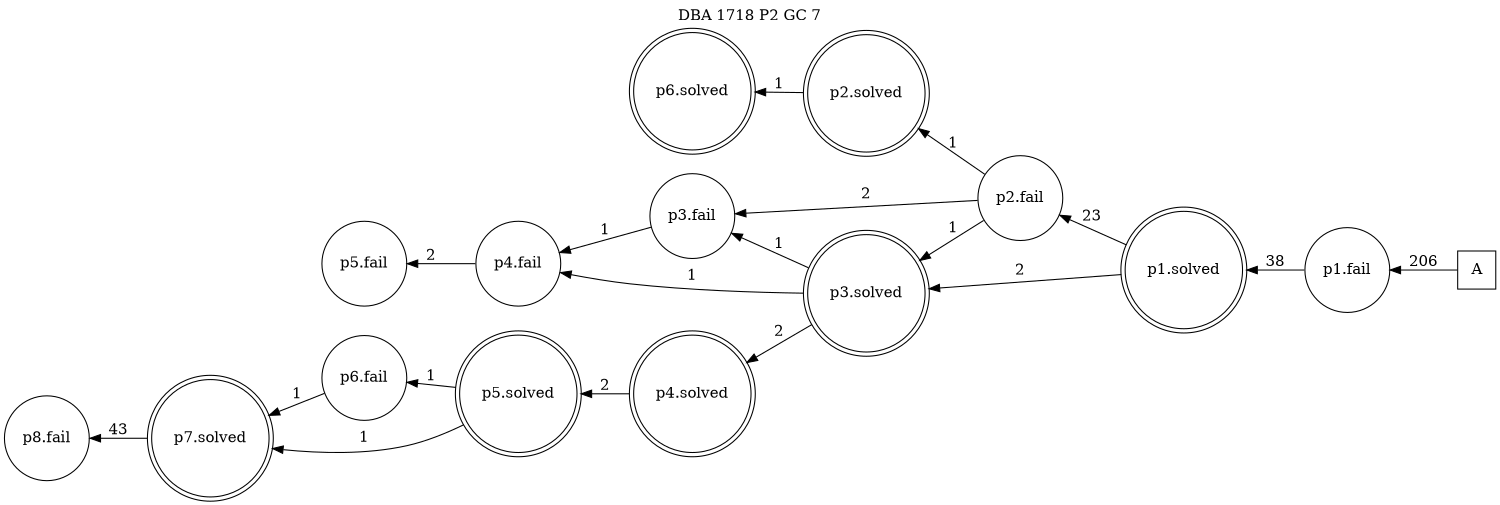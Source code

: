 digraph DBA_1718_P2_GC_7_LOW {
labelloc="tl"
label= " DBA 1718 P2 GC 7 "
rankdir="RL";
graph [ size=" 10 , 10 !"]

"A" [shape="square" label="A"]
"p1.fail" [shape="circle" label="p1.fail"]
"p1.solved" [shape="doublecircle" label="p1.solved"]
"p2.fail" [shape="circle" label="p2.fail"]
"p3.solved" [shape="doublecircle" label="p3.solved"]
"p4.fail" [shape="circle" label="p4.fail"]
"p5.fail" [shape="circle" label="p5.fail"]
"p3.fail" [shape="circle" label="p3.fail"]
"p4.solved" [shape="doublecircle" label="p4.solved"]
"p5.solved" [shape="doublecircle" label="p5.solved"]
"p6.fail" [shape="circle" label="p6.fail"]
"p7.solved" [shape="doublecircle" label="p7.solved"]
"p8.fail" [shape="circle" label="p8.fail"]
"p2.solved" [shape="doublecircle" label="p2.solved"]
"p6.solved" [shape="doublecircle" label="p6.solved"]
"A" -> "p1.fail" [ label=206]
"p1.fail" -> "p1.solved" [ label=38]
"p1.solved" -> "p2.fail" [ label=23]
"p1.solved" -> "p3.solved" [ label=2]
"p2.fail" -> "p3.solved" [ label=1]
"p2.fail" -> "p3.fail" [ label=2]
"p2.fail" -> "p2.solved" [ label=1]
"p3.solved" -> "p4.fail" [ label=1]
"p3.solved" -> "p3.fail" [ label=1]
"p3.solved" -> "p4.solved" [ label=2]
"p4.fail" -> "p5.fail" [ label=2]
"p3.fail" -> "p4.fail" [ label=1]
"p4.solved" -> "p5.solved" [ label=2]
"p5.solved" -> "p6.fail" [ label=1]
"p5.solved" -> "p7.solved" [ label=1]
"p6.fail" -> "p7.solved" [ label=1]
"p7.solved" -> "p8.fail" [ label=43]
"p2.solved" -> "p6.solved" [ label=1]
}
